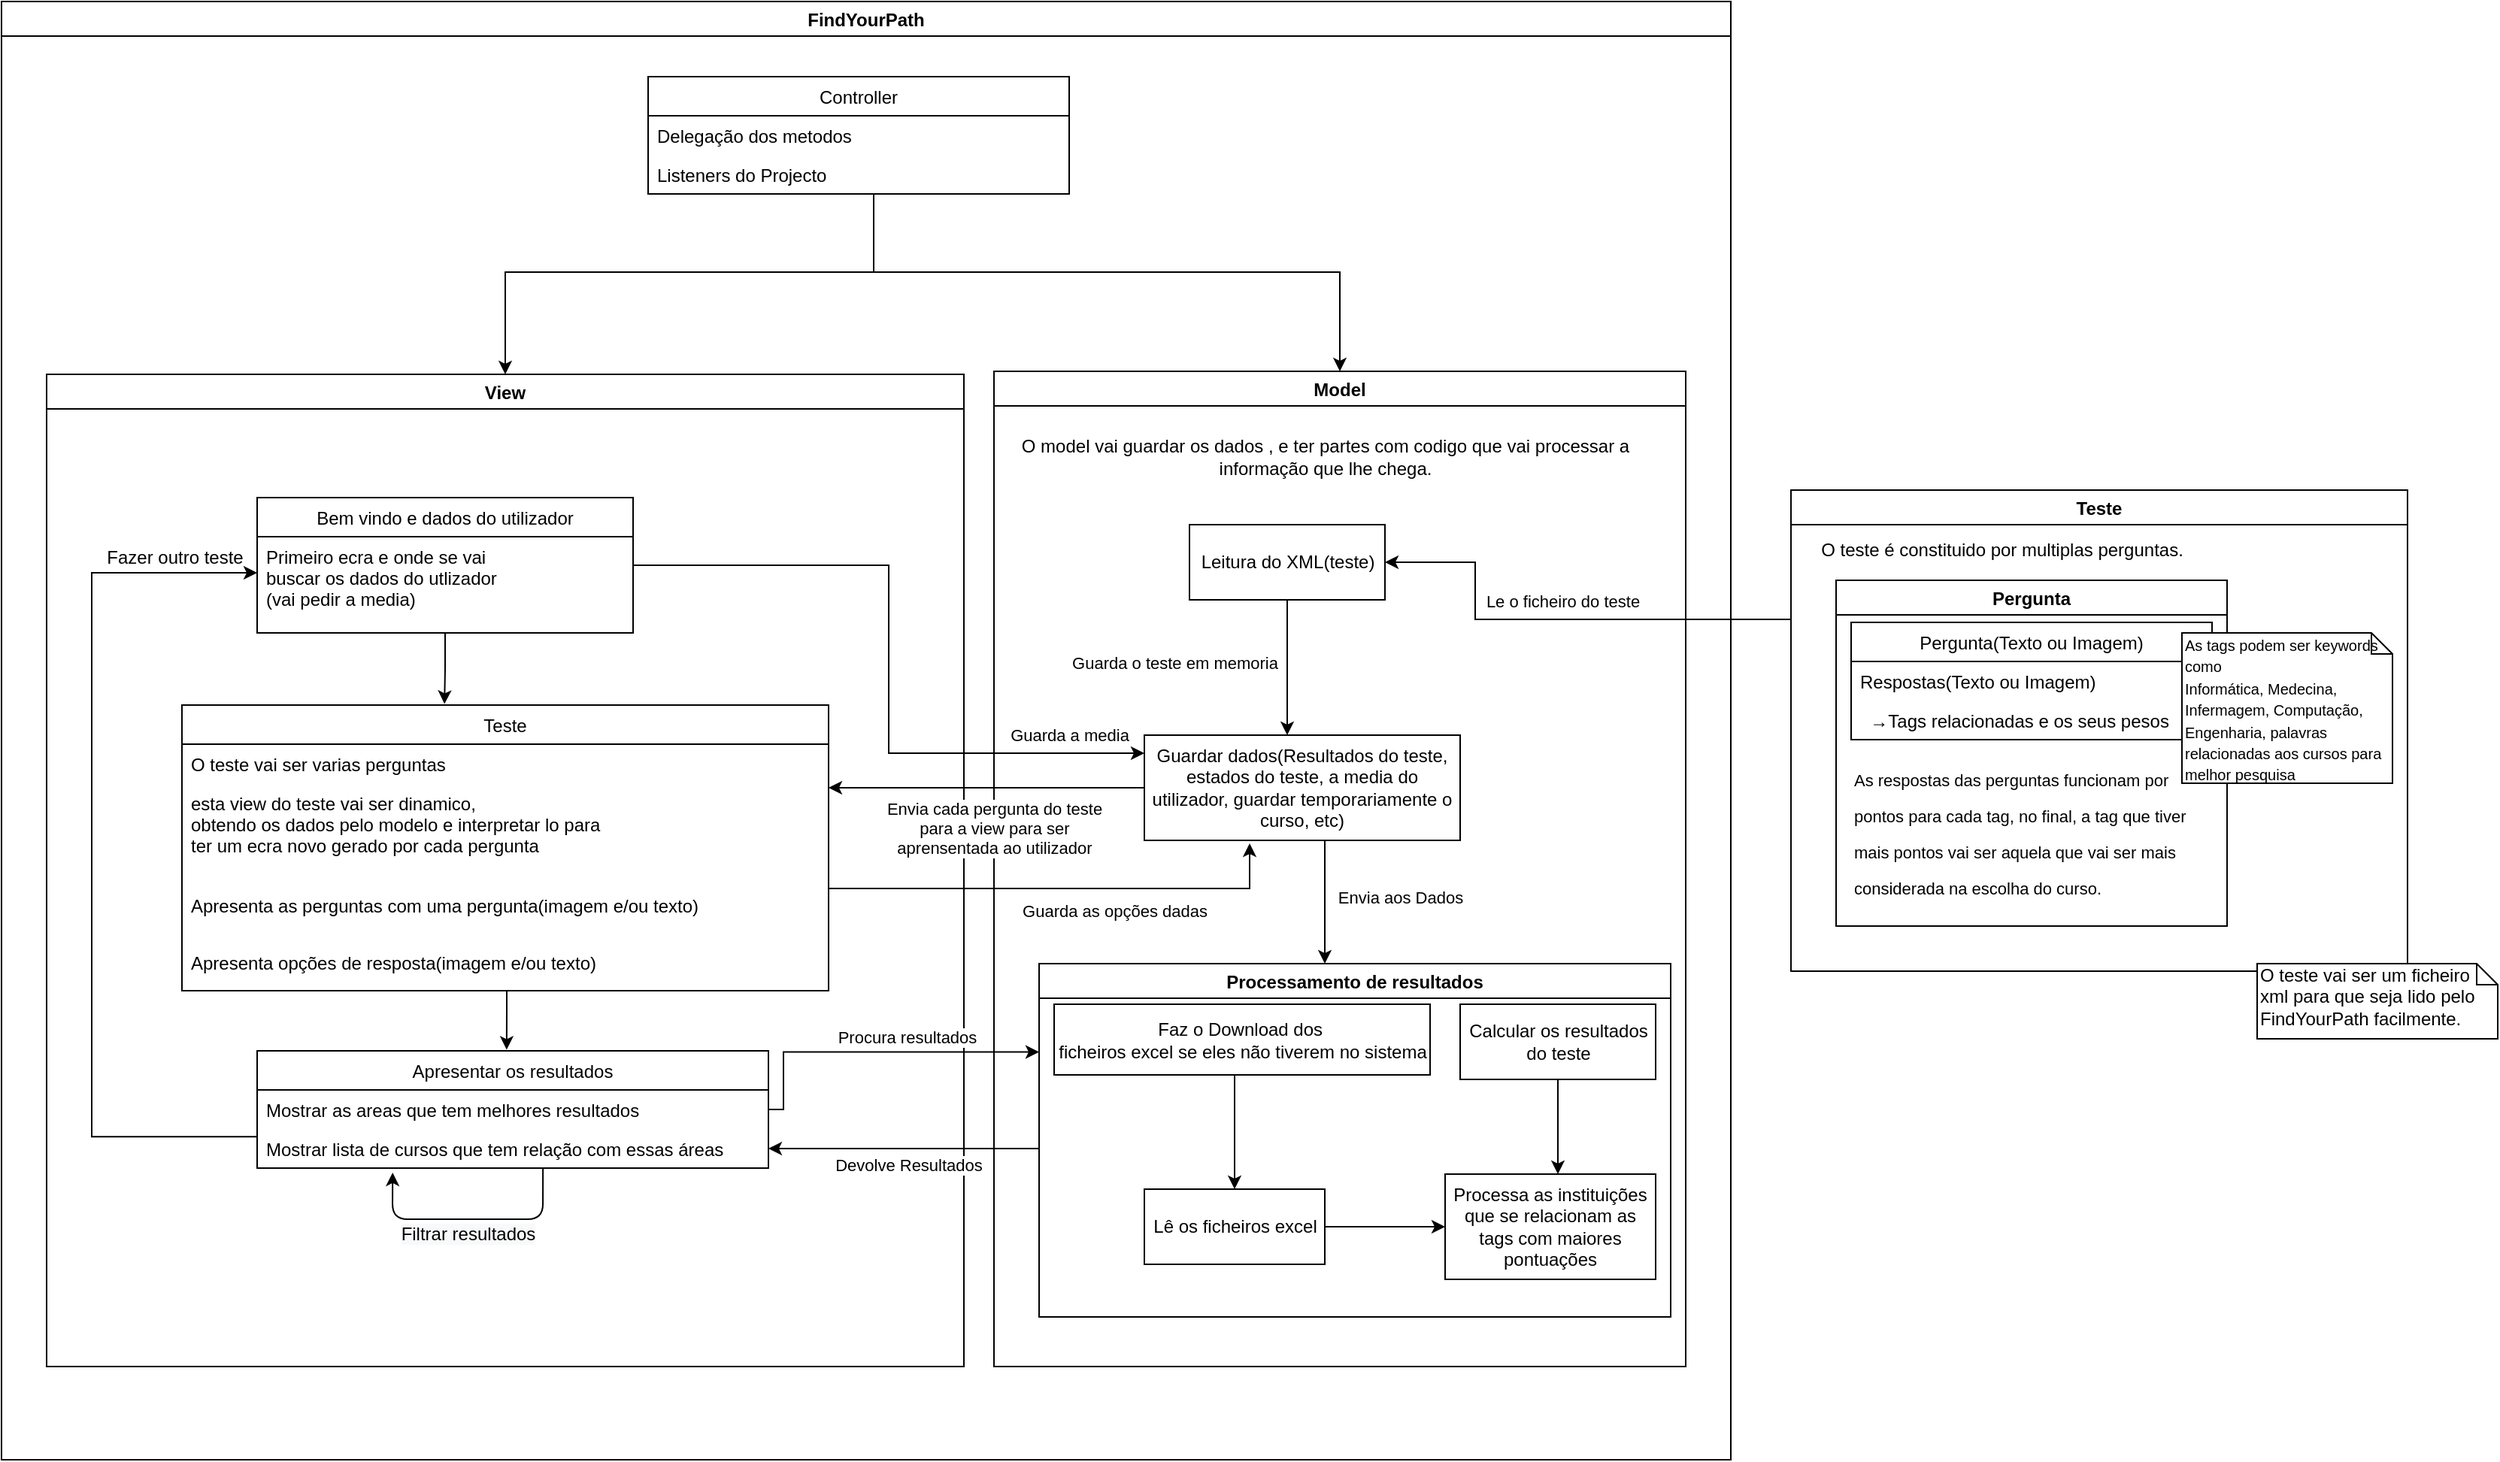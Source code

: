 <mxfile version="13.9.9" type="device" pages="5"><diagram id="WoeCDeIkbVJvNxWVMM4q" name="arquitetura_principal"><mxGraphModel dx="258" dy="2773" grid="1" gridSize="10" guides="1" tooltips="1" connect="1" arrows="1" fold="1" page="1" pageScale="1" pageWidth="850" pageHeight="1100" math="0" shadow="0"><root><mxCell id="0"/><mxCell id="1" parent="0"/><mxCell id="80" value="FindYourPath" style="swimlane;" parent="1" vertex="1"><mxGeometry x="880" y="-2170" width="1150" height="970" as="geometry"/></mxCell><mxCell id="i0ljTyE_XIDVGBRyi8UW-134" style="edgeStyle=orthogonalEdgeStyle;rounded=0;orthogonalLoop=1;jettySize=auto;html=1;entryX=0.5;entryY=0;entryDx=0;entryDy=0;" parent="80" target="i0ljTyE_XIDVGBRyi8UW-80" edge="1"><mxGeometry relative="1" as="geometry"><mxPoint x="550" y="180" as="sourcePoint"/><Array as="points"><mxPoint x="750" y="180"/><mxPoint x="880" y="180"/></Array></mxGeometry></mxCell><mxCell id="i0ljTyE_XIDVGBRyi8UW-124" value="Controller" style="swimlane;fontStyle=0;childLayout=stackLayout;horizontal=1;startSize=26;fillColor=none;horizontalStack=0;resizeParent=1;resizeParentMax=0;resizeLast=0;collapsible=1;marginBottom=0;" parent="80" vertex="1"><mxGeometry x="430" y="50" width="280" height="78" as="geometry"/></mxCell><mxCell id="i0ljTyE_XIDVGBRyi8UW-125" value="Delegação dos metodos" style="text;strokeColor=none;fillColor=none;align=left;verticalAlign=top;spacingLeft=4;spacingRight=4;overflow=hidden;rotatable=0;points=[[0,0.5],[1,0.5]];portConstraint=eastwest;" parent="i0ljTyE_XIDVGBRyi8UW-124" vertex="1"><mxGeometry y="26" width="280" height="26" as="geometry"/></mxCell><mxCell id="i0ljTyE_XIDVGBRyi8UW-126" value="Listeners do Projecto" style="text;strokeColor=none;fillColor=none;align=left;verticalAlign=top;spacingLeft=4;spacingRight=4;overflow=hidden;rotatable=0;points=[[0,0.5],[1,0.5]];portConstraint=eastwest;" parent="i0ljTyE_XIDVGBRyi8UW-124" vertex="1"><mxGeometry y="52" width="280" height="26" as="geometry"/></mxCell><mxCell id="i0ljTyE_XIDVGBRyi8UW-80" value="Model" style="swimlane;" parent="80" vertex="1"><mxGeometry x="660" y="246" width="460" height="662" as="geometry"/></mxCell><mxCell id="i0ljTyE_XIDVGBRyi8UW-149" value="O model vai guardar os dados , e ter partes com codigo que vai processar a&lt;br&gt;informação que lhe chega." style="text;html=1;align=center;verticalAlign=middle;resizable=0;points=[];autosize=1;" parent="i0ljTyE_XIDVGBRyi8UW-80" vertex="1"><mxGeometry x="10" y="42" width="420" height="30" as="geometry"/></mxCell><mxCell id="i0ljTyE_XIDVGBRyi8UW-155" value="Guardar dados(Resultados do teste, estados do teste, a media do utilizador, guardar temporariamente o curso, etc)" style="whiteSpace=wrap;html=1;align=center;" parent="i0ljTyE_XIDVGBRyi8UW-80" vertex="1"><mxGeometry x="100" y="242" width="210" height="70" as="geometry"/></mxCell><mxCell id="Ey8AzOZOnEzDqB63q15e-107" style="edgeStyle=orthogonalEdgeStyle;rounded=0;orthogonalLoop=1;jettySize=auto;html=1;endArrow=classic;endFill=1;" parent="i0ljTyE_XIDVGBRyi8UW-80" source="i0ljTyE_XIDVGBRyi8UW-155" target="Ey8AzOZOnEzDqB63q15e-85" edge="1"><mxGeometry relative="1" as="geometry"><mxPoint x="240" y="344" as="sourcePoint"/><mxPoint x="280" y="312" as="targetPoint"/><Array as="points"><mxPoint x="220" y="324"/><mxPoint x="220" y="324"/></Array></mxGeometry></mxCell><mxCell id="Ey8AzOZOnEzDqB63q15e-108" value="Envia aos Dados" style="edgeLabel;html=1;align=center;verticalAlign=middle;resizable=0;points=[];" parent="Ey8AzOZOnEzDqB63q15e-107" vertex="1" connectable="0"><mxGeometry x="0.322" y="-2" relative="1" as="geometry"><mxPoint x="51.97" y="-16.28" as="offset"/></mxGeometry></mxCell><mxCell id="Ey8AzOZOnEzDqB63q15e-85" value="Processamento de resultados" style="swimlane;" parent="i0ljTyE_XIDVGBRyi8UW-80" vertex="1"><mxGeometry x="30" y="394" width="420" height="235" as="geometry"><mxRectangle x="10" y="394" width="200" height="23" as="alternateBounds"/></mxGeometry></mxCell><mxCell id="Ey8AzOZOnEzDqB63q15e-110" value="Faz o Download dos&amp;nbsp;&lt;br&gt;ficheiros excel se eles não tiverem no sistema" style="html=1;" parent="Ey8AzOZOnEzDqB63q15e-85" vertex="1"><mxGeometry x="10" y="27" width="250" height="47" as="geometry"/></mxCell><mxCell id="Ey8AzOZOnEzDqB63q15e-109" value="Lê os ficheiros excel" style="html=1;" parent="Ey8AzOZOnEzDqB63q15e-85" vertex="1"><mxGeometry x="70" y="150" width="120" height="50" as="geometry"/></mxCell><mxCell id="Ey8AzOZOnEzDqB63q15e-111" style="edgeStyle=orthogonalEdgeStyle;rounded=0;orthogonalLoop=1;jettySize=auto;html=1;endArrow=classic;endFill=1;" parent="Ey8AzOZOnEzDqB63q15e-85" source="Ey8AzOZOnEzDqB63q15e-110" target="Ey8AzOZOnEzDqB63q15e-109" edge="1"><mxGeometry relative="1" as="geometry"><Array as="points"><mxPoint x="130" y="100"/><mxPoint x="130" y="100"/></Array></mxGeometry></mxCell><mxCell id="i0ljTyE_XIDVGBRyi8UW-152" value="Processa as instituições que se relacionam as tags com maiores pontuações" style="whiteSpace=wrap;html=1;align=center;" parent="Ey8AzOZOnEzDqB63q15e-85" vertex="1"><mxGeometry x="270" y="140" width="140" height="70" as="geometry"/></mxCell><mxCell id="i0ljTyE_XIDVGBRyi8UW-154" style="edgeStyle=orthogonalEdgeStyle;rounded=0;orthogonalLoop=1;jettySize=auto;html=1;exitX=1;exitY=0.5;exitDx=0;exitDy=0;" parent="Ey8AzOZOnEzDqB63q15e-85" source="Ey8AzOZOnEzDqB63q15e-109" edge="1"><mxGeometry relative="1" as="geometry"><mxPoint x="220.0" y="171" as="sourcePoint"/><mxPoint x="270" y="175" as="targetPoint"/><Array as="points"><mxPoint x="270" y="175"/></Array></mxGeometry></mxCell><mxCell id="i0ljTyE_XIDVGBRyi8UW-98" value="Calcular os resultados&lt;br&gt;do teste" style="html=1;" parent="Ey8AzOZOnEzDqB63q15e-85" vertex="1"><mxGeometry x="280" y="27" width="130" height="50" as="geometry"/></mxCell><mxCell id="i0ljTyE_XIDVGBRyi8UW-153" style="edgeStyle=orthogonalEdgeStyle;rounded=0;orthogonalLoop=1;jettySize=auto;html=1;" parent="Ey8AzOZOnEzDqB63q15e-85" source="i0ljTyE_XIDVGBRyi8UW-98" edge="1"><mxGeometry relative="1" as="geometry"><mxPoint x="345" y="140" as="targetPoint"/><Array as="points"/></mxGeometry></mxCell><mxCell id="Ey8AzOZOnEzDqB63q15e-96" value="Leitura do XML(teste)" style="html=1;" parent="i0ljTyE_XIDVGBRyi8UW-80" vertex="1"><mxGeometry x="130" y="102" width="130" height="50" as="geometry"/></mxCell><mxCell id="Ey8AzOZOnEzDqB63q15e-103" style="edgeStyle=orthogonalEdgeStyle;rounded=0;orthogonalLoop=1;jettySize=auto;html=1;" parent="i0ljTyE_XIDVGBRyi8UW-80" source="Ey8AzOZOnEzDqB63q15e-96" target="i0ljTyE_XIDVGBRyi8UW-155" edge="1"><mxGeometry relative="1" as="geometry"><mxPoint x="175.0" y="162" as="targetPoint"/><Array as="points"><mxPoint x="195" y="212"/><mxPoint x="195" y="212"/></Array></mxGeometry></mxCell><mxCell id="Ey8AzOZOnEzDqB63q15e-104" value="Guarda o teste em memoria" style="edgeLabel;html=1;align=center;verticalAlign=middle;resizable=0;points=[];" parent="Ey8AzOZOnEzDqB63q15e-103" vertex="1" connectable="0"><mxGeometry x="0.228" y="2" relative="1" as="geometry"><mxPoint x="-77" y="-14.17" as="offset"/></mxGeometry></mxCell><mxCell id="Ey8AzOZOnEzDqB63q15e-91" style="edgeStyle=orthogonalEdgeStyle;rounded=0;orthogonalLoop=1;jettySize=auto;html=1;" parent="i0ljTyE_XIDVGBRyi8UW-80" edge="1"><mxGeometry relative="1" as="geometry"><mxPoint x="260" y="127.004" as="targetPoint"/><mxPoint x="530" y="165" as="sourcePoint"/><Array as="points"><mxPoint x="320" y="164.97"/><mxPoint x="320" y="126.97"/></Array></mxGeometry></mxCell><mxCell id="Ey8AzOZOnEzDqB63q15e-92" value="Le o ficheiro do teste" style="edgeLabel;html=1;align=center;verticalAlign=middle;resizable=0;points=[];" parent="Ey8AzOZOnEzDqB63q15e-91" vertex="1" connectable="0"><mxGeometry x="0.154" y="-3" relative="1" as="geometry"><mxPoint x="24.97" y="-9" as="offset"/></mxGeometry></mxCell><mxCell id="Ey8AzOZOnEzDqB63q15e-101" style="edgeStyle=orthogonalEdgeStyle;rounded=0;orthogonalLoop=1;jettySize=auto;html=1;exitX=1;exitY=0.5;exitDx=0;exitDy=0;" parent="80" source="i0ljTyE_XIDVGBRyi8UW-120" edge="1"><mxGeometry relative="1" as="geometry"><Array as="points"><mxPoint x="550" y="590"/><mxPoint x="830" y="590"/></Array><mxPoint x="830" y="560" as="targetPoint"/></mxGeometry></mxCell><mxCell id="Ey8AzOZOnEzDqB63q15e-102" value="Guarda as opções dadas" style="edgeLabel;html=1;align=center;verticalAlign=middle;resizable=0;points=[];" parent="Ey8AzOZOnEzDqB63q15e-101" vertex="1" connectable="0"><mxGeometry x="-0.076" y="1" relative="1" as="geometry"><mxPoint x="75.07" y="16" as="offset"/></mxGeometry></mxCell><mxCell id="i0ljTyE_XIDVGBRyi8UW-130" value="Teste" style="swimlane;" parent="1" vertex="1"><mxGeometry x="2070" y="-1845" width="410" height="320" as="geometry"/></mxCell><mxCell id="i0ljTyE_XIDVGBRyi8UW-147" value="" style="group" parent="i0ljTyE_XIDVGBRyi8UW-130" vertex="1" connectable="0"><mxGeometry x="30" y="60" width="370" height="230" as="geometry"/></mxCell><mxCell id="i0ljTyE_XIDVGBRyi8UW-135" value="Pergunta" style="swimlane;" parent="i0ljTyE_XIDVGBRyi8UW-147" vertex="1"><mxGeometry width="260" height="230" as="geometry"/></mxCell><mxCell id="i0ljTyE_XIDVGBRyi8UW-136" value="Pergunta(Texto ou Imagem)" style="swimlane;fontStyle=0;childLayout=stackLayout;horizontal=1;startSize=26;fillColor=none;horizontalStack=0;resizeParent=1;resizeParentMax=0;resizeLast=0;collapsible=1;marginBottom=0;" parent="i0ljTyE_XIDVGBRyi8UW-135" vertex="1"><mxGeometry x="10" y="28" width="240" height="78" as="geometry"/></mxCell><mxCell id="i0ljTyE_XIDVGBRyi8UW-137" value="Respostas(Texto ou Imagem)" style="text;strokeColor=none;fillColor=none;align=left;verticalAlign=top;spacingLeft=4;spacingRight=4;overflow=hidden;rotatable=0;points=[[0,0.5],[1,0.5]];portConstraint=eastwest;" parent="i0ljTyE_XIDVGBRyi8UW-136" vertex="1"><mxGeometry y="26" width="240" height="26" as="geometry"/></mxCell><mxCell id="i0ljTyE_XIDVGBRyi8UW-145" value="  →Tags relacionadas e os seus pesos" style="text;strokeColor=none;fillColor=none;align=left;verticalAlign=top;spacingLeft=4;spacingRight=4;overflow=hidden;rotatable=0;points=[[0,0.5],[1,0.5]];portConstraint=eastwest;" parent="i0ljTyE_XIDVGBRyi8UW-136" vertex="1"><mxGeometry y="52" width="240" height="26" as="geometry"/></mxCell><mxCell id="i0ljTyE_XIDVGBRyi8UW-144" value="&lt;p style=&quot;line-height: 24px&quot;&gt;&lt;span style=&quot;font-weight: 400 ; line-height: 90%&quot;&gt;&lt;font face=&quot;Helvetica&quot; style=&quot;font-size: 11px&quot;&gt;As respostas das perguntas funcionam por pontos para cada tag, no final, a tag que tiver mais pontos vai ser aquela que vai ser mais considerada na escolha do curso.&amp;nbsp;&lt;/font&gt;&lt;/span&gt;&lt;/p&gt;" style="text;html=1;strokeColor=none;fillColor=none;align=left;verticalAlign=middle;whiteSpace=wrap;rounded=0;" parent="i0ljTyE_XIDVGBRyi8UW-135" vertex="1"><mxGeometry x="10" y="115" width="240" height="105" as="geometry"/></mxCell><mxCell id="i0ljTyE_XIDVGBRyi8UW-146" value="&lt;font style=&quot;font-size: 10px&quot;&gt;&lt;font style=&quot;line-height: 90%&quot;&gt;As tags podem ser keywords como&lt;br&gt;Informática, Medecina, Infermagem, Computação, Engenharia, palavras relacionadas aos cursos para melhor pesquisa&lt;/font&gt;&amp;nbsp;&lt;/font&gt;" style="shape=note;whiteSpace=wrap;html=1;size=14;verticalAlign=top;align=left;spacingTop=-6;" parent="i0ljTyE_XIDVGBRyi8UW-147" vertex="1"><mxGeometry x="230" y="35" width="140" height="100" as="geometry"/></mxCell><mxCell id="i0ljTyE_XIDVGBRyi8UW-148" value="O teste é constituido por multiplas perguntas." style="text;html=1;align=center;verticalAlign=middle;resizable=0;points=[];autosize=1;" parent="i0ljTyE_XIDVGBRyi8UW-130" vertex="1"><mxGeometry x="10" y="30" width="260" height="20" as="geometry"/></mxCell><mxCell id="Ey8AzOZOnEzDqB63q15e-95" value="O teste vai ser um ficheiro xml para que seja lido pelo FindYourPath facilmente." style="shape=note;whiteSpace=wrap;html=1;size=14;verticalAlign=top;align=left;spacingTop=-6;" parent="1" vertex="1"><mxGeometry x="2380" y="-1530" width="160" height="50" as="geometry"/></mxCell><mxCell id="i0ljTyE_XIDVGBRyi8UW-101" value="View" style="swimlane;" parent="1" vertex="1"><mxGeometry x="910" y="-1922" width="610" height="660" as="geometry"/></mxCell><mxCell id="i0ljTyE_XIDVGBRyi8UW-121" style="edgeStyle=orthogonalEdgeStyle;rounded=0;orthogonalLoop=1;jettySize=auto;html=1;entryX=0.406;entryY=-0.004;entryDx=0;entryDy=0;entryPerimeter=0;" parent="i0ljTyE_XIDVGBRyi8UW-101" source="i0ljTyE_XIDVGBRyi8UW-102" target="i0ljTyE_XIDVGBRyi8UW-109" edge="1"><mxGeometry relative="1" as="geometry"/></mxCell><mxCell id="i0ljTyE_XIDVGBRyi8UW-122" style="edgeStyle=orthogonalEdgeStyle;rounded=0;orthogonalLoop=1;jettySize=auto;html=1;entryX=0.488;entryY=-0.01;entryDx=0;entryDy=0;entryPerimeter=0;" parent="i0ljTyE_XIDVGBRyi8UW-101" source="i0ljTyE_XIDVGBRyi8UW-120" target="i0ljTyE_XIDVGBRyi8UW-115" edge="1"><mxGeometry relative="1" as="geometry"><mxPoint x="305" y="448" as="targetPoint"/><Array as="points"><mxPoint x="306" y="422"/><mxPoint x="306" y="422"/></Array></mxGeometry></mxCell><mxCell id="i0ljTyE_XIDVGBRyi8UW-102" value="Bem vindo e dados do utilizador" style="swimlane;fontStyle=0;childLayout=stackLayout;horizontal=1;startSize=26;fillColor=none;horizontalStack=0;resizeParent=1;resizeParentMax=0;resizeLast=0;collapsible=1;marginBottom=0;" parent="i0ljTyE_XIDVGBRyi8UW-101" vertex="1"><mxGeometry x="140" y="82" width="250" height="90" as="geometry"/></mxCell><mxCell id="i0ljTyE_XIDVGBRyi8UW-103" value="Primeiro ecra e onde se vai&#10;buscar os dados do utlizador&#10;(vai pedir a media)" style="text;strokeColor=none;fillColor=none;align=left;verticalAlign=top;spacingLeft=4;spacingRight=4;overflow=hidden;rotatable=0;points=[[0,0.5],[1,0.5]];portConstraint=eastwest;" parent="i0ljTyE_XIDVGBRyi8UW-102" vertex="1"><mxGeometry y="26" width="250" height="64" as="geometry"/></mxCell><mxCell id="i0ljTyE_XIDVGBRyi8UW-109" value="Teste" style="swimlane;fontStyle=0;childLayout=stackLayout;horizontal=1;startSize=26;fillColor=none;horizontalStack=0;resizeParent=1;resizeParentMax=0;resizeLast=0;collapsible=1;marginBottom=0;" parent="i0ljTyE_XIDVGBRyi8UW-101" vertex="1"><mxGeometry x="90" y="220" width="430" height="190" as="geometry"/></mxCell><mxCell id="i0ljTyE_XIDVGBRyi8UW-110" value="O teste vai ser varias perguntas" style="text;strokeColor=none;fillColor=none;align=left;verticalAlign=top;spacingLeft=4;spacingRight=4;overflow=hidden;rotatable=0;points=[[0,0.5],[1,0.5]];portConstraint=eastwest;" parent="i0ljTyE_XIDVGBRyi8UW-109" vertex="1"><mxGeometry y="26" width="430" height="26" as="geometry"/></mxCell><mxCell id="i0ljTyE_XIDVGBRyi8UW-111" value="esta view do teste vai ser dinamico, &#10;obtendo os dados pelo modelo e interpretar lo para &#10;ter um ecra novo gerado por cada pergunta" style="text;strokeColor=none;fillColor=none;align=left;verticalAlign=top;spacingLeft=4;spacingRight=4;overflow=hidden;rotatable=0;points=[[0,0.5],[1,0.5]];portConstraint=eastwest;" parent="i0ljTyE_XIDVGBRyi8UW-109" vertex="1"><mxGeometry y="52" width="430" height="68" as="geometry"/></mxCell><mxCell id="i0ljTyE_XIDVGBRyi8UW-119" value="Apresenta as perguntas com uma pergunta(imagem e/ou texto)" style="text;strokeColor=none;fillColor=none;align=left;verticalAlign=top;spacingLeft=4;spacingRight=4;overflow=hidden;rotatable=0;points=[[0,0.5],[1,0.5]];portConstraint=eastwest;" parent="i0ljTyE_XIDVGBRyi8UW-109" vertex="1"><mxGeometry y="120" width="430" height="38" as="geometry"/></mxCell><mxCell id="i0ljTyE_XIDVGBRyi8UW-120" value="Apresenta opções de resposta(imagem e/ou texto)" style="text;strokeColor=none;fillColor=none;align=left;verticalAlign=top;spacingLeft=4;spacingRight=4;overflow=hidden;rotatable=0;points=[[0,0.5],[1,0.5]];portConstraint=eastwest;" parent="i0ljTyE_XIDVGBRyi8UW-109" vertex="1"><mxGeometry y="158" width="430" height="32" as="geometry"/></mxCell><mxCell id="i0ljTyE_XIDVGBRyi8UW-132" style="edgeStyle=orthogonalEdgeStyle;rounded=0;orthogonalLoop=1;jettySize=auto;html=1;exitX=0.001;exitY=0.196;exitDx=0;exitDy=0;exitPerimeter=0;" parent="i0ljTyE_XIDVGBRyi8UW-101" source="i0ljTyE_XIDVGBRyi8UW-117" target="i0ljTyE_XIDVGBRyi8UW-103" edge="1"><mxGeometry relative="1" as="geometry"><mxPoint x="60" y="120" as="targetPoint"/><Array as="points"><mxPoint x="30" y="507"/><mxPoint x="30" y="132"/></Array><mxPoint x="140" y="541.034" as="sourcePoint"/></mxGeometry></mxCell><mxCell id="i0ljTyE_XIDVGBRyi8UW-115" value="Apresentar os resultados" style="swimlane;fontStyle=0;childLayout=stackLayout;horizontal=1;startSize=26;fillColor=none;horizontalStack=0;resizeParent=1;resizeParentMax=0;resizeLast=0;collapsible=1;marginBottom=0;" parent="i0ljTyE_XIDVGBRyi8UW-101" vertex="1"><mxGeometry x="140" y="450" width="340" height="78" as="geometry"/></mxCell><mxCell id="i0ljTyE_XIDVGBRyi8UW-116" value="Mostrar as areas que tem melhores resultados" style="text;strokeColor=none;fillColor=none;align=left;verticalAlign=top;spacingLeft=4;spacingRight=4;overflow=hidden;rotatable=0;points=[[0,0.5],[1,0.5]];portConstraint=eastwest;" parent="i0ljTyE_XIDVGBRyi8UW-115" vertex="1"><mxGeometry y="26" width="340" height="26" as="geometry"/></mxCell><mxCell id="i0ljTyE_XIDVGBRyi8UW-117" value="Mostrar lista de cursos que tem relação com essas áreas" style="text;strokeColor=none;fillColor=none;align=left;verticalAlign=top;spacingLeft=4;spacingRight=4;overflow=hidden;rotatable=0;points=[[0,0.5],[1,0.5]];portConstraint=eastwest;" parent="i0ljTyE_XIDVGBRyi8UW-115" vertex="1"><mxGeometry y="52" width="340" height="26" as="geometry"/></mxCell><mxCell id="6ubyK4ZQ8Y85Q9w6s4Id-81" value="" style="endArrow=classic;html=1;entryX=0.265;entryY=1.115;entryDx=0;entryDy=0;entryPerimeter=0;exitX=0.559;exitY=1;exitDx=0;exitDy=0;exitPerimeter=0;" parent="i0ljTyE_XIDVGBRyi8UW-115" source="i0ljTyE_XIDVGBRyi8UW-117" target="i0ljTyE_XIDVGBRyi8UW-117" edge="1"><mxGeometry width="50" height="50" relative="1" as="geometry"><mxPoint x="244.02" y="81.998" as="sourcePoint"/><mxPoint x="90.0" y="83.012" as="targetPoint"/><Array as="points"><mxPoint x="190" y="112"/><mxPoint x="90" y="112"/></Array></mxGeometry></mxCell><mxCell id="6ubyK4ZQ8Y85Q9w6s4Id-82" value="&lt;span style=&quot;font-size: 12px ; text-align: left ; background-color: rgb(248 , 249 , 250)&quot;&gt;Filtrar resultados&lt;/span&gt;" style="edgeLabel;html=1;align=center;verticalAlign=middle;resizable=0;points=[];" parent="6ubyK4ZQ8Y85Q9w6s4Id-81" vertex="1" connectable="0"><mxGeometry x="-0.197" y="2" relative="1" as="geometry"><mxPoint x="-18" y="8" as="offset"/></mxGeometry></mxCell><mxCell id="6ubyK4ZQ8Y85Q9w6s4Id-80" value="Fazer outro teste" style="text;html=1;align=center;verticalAlign=middle;resizable=0;points=[];autosize=1;" parent="i0ljTyE_XIDVGBRyi8UW-101" vertex="1"><mxGeometry x="30" y="112" width="110" height="20" as="geometry"/></mxCell><mxCell id="Ey8AzOZOnEzDqB63q15e-99" style="edgeStyle=orthogonalEdgeStyle;rounded=0;orthogonalLoop=1;jettySize=auto;html=1;" parent="1" source="i0ljTyE_XIDVGBRyi8UW-102" target="i0ljTyE_XIDVGBRyi8UW-155" edge="1"><mxGeometry relative="1" as="geometry"><Array as="points"><mxPoint x="1470" y="-1795"/><mxPoint x="1470" y="-1670"/></Array></mxGeometry></mxCell><mxCell id="Ey8AzOZOnEzDqB63q15e-100" value="Guarda a media" style="edgeLabel;html=1;align=center;verticalAlign=middle;resizable=0;points=[];" parent="Ey8AzOZOnEzDqB63q15e-99" vertex="1" connectable="0"><mxGeometry x="-0.184" relative="1" as="geometry"><mxPoint x="119.97" y="93.34" as="offset"/></mxGeometry></mxCell><mxCell id="Ey8AzOZOnEzDqB63q15e-93" style="edgeStyle=orthogonalEdgeStyle;rounded=0;orthogonalLoop=1;jettySize=auto;html=1;exitX=0;exitY=1;exitDx=0;exitDy=0;" parent="1" source="i0ljTyE_XIDVGBRyi8UW-155" target="i0ljTyE_XIDVGBRyi8UW-111" edge="1"><mxGeometry relative="1" as="geometry"><mxPoint x="1620" y="-1760" as="sourcePoint"/><Array as="points"><mxPoint x="1640" y="-1647"/></Array></mxGeometry></mxCell><mxCell id="Ey8AzOZOnEzDqB63q15e-94" value="Envia cada pergunta do teste &lt;br&gt;para a view&amp;nbsp;para ser &lt;br&gt;aprensentada ao utilizador" style="edgeLabel;html=1;align=center;verticalAlign=middle;resizable=0;points=[];" parent="Ey8AzOZOnEzDqB63q15e-93" vertex="1" connectable="0"><mxGeometry x="0.241" y="1" relative="1" as="geometry"><mxPoint x="16.72" y="25.97" as="offset"/></mxGeometry></mxCell><mxCell id="Ey8AzOZOnEzDqB63q15e-86" style="edgeStyle=orthogonalEdgeStyle;rounded=0;orthogonalLoop=1;jettySize=auto;html=1;entryX=1;entryY=0.5;entryDx=0;entryDy=0;" parent="1" source="Ey8AzOZOnEzDqB63q15e-85" target="i0ljTyE_XIDVGBRyi8UW-117" edge="1"><mxGeometry relative="1" as="geometry"><Array as="points"><mxPoint x="1480" y="-1407"/><mxPoint x="1480" y="-1407"/></Array><mxPoint x="1370" y="-1350" as="targetPoint"/></mxGeometry></mxCell><mxCell id="Ey8AzOZOnEzDqB63q15e-89" value="Devolve Resultados" style="edgeLabel;html=1;align=center;verticalAlign=middle;resizable=0;points=[];" parent="Ey8AzOZOnEzDqB63q15e-86" vertex="1" connectable="0"><mxGeometry x="-0.263" y="-1" relative="1" as="geometry"><mxPoint x="-20.69" y="11.97" as="offset"/></mxGeometry></mxCell><mxCell id="i0ljTyE_XIDVGBRyi8UW-156" style="edgeStyle=orthogonalEdgeStyle;rounded=0;orthogonalLoop=1;jettySize=auto;html=1;entryX=0;entryY=0.25;entryDx=0;entryDy=0;" parent="1" source="i0ljTyE_XIDVGBRyi8UW-115" target="Ey8AzOZOnEzDqB63q15e-85" edge="1"><mxGeometry relative="1" as="geometry"><mxPoint x="1560" y="-1480" as="targetPoint"/><Array as="points"><mxPoint x="1400" y="-1433"/><mxPoint x="1400" y="-1471"/></Array></mxGeometry></mxCell><mxCell id="Ey8AzOZOnEzDqB63q15e-87" value="Procura resultados" style="edgeLabel;html=1;align=center;verticalAlign=middle;resizable=0;points=[];" parent="i0ljTyE_XIDVGBRyi8UW-156" vertex="1" connectable="0"><mxGeometry x="-0.421" relative="1" as="geometry"><mxPoint x="67.24" y="-9.79" as="offset"/></mxGeometry></mxCell><mxCell id="i0ljTyE_XIDVGBRyi8UW-129" style="edgeStyle=orthogonalEdgeStyle;rounded=0;orthogonalLoop=1;jettySize=auto;html=1;" parent="1" source="i0ljTyE_XIDVGBRyi8UW-126" target="i0ljTyE_XIDVGBRyi8UW-101" edge="1"><mxGeometry relative="1" as="geometry"><mxPoint x="1630" y="-2040" as="sourcePoint"/><Array as="points"><mxPoint x="1460" y="-1990"/><mxPoint x="1215" y="-1990"/></Array></mxGeometry></mxCell></root></mxGraphModel></diagram><diagram id="zUHewrXT9w67NC0VV7VK" name="classes"><mxGraphModel dx="2795" dy="2470" grid="1" gridSize="10" guides="1" tooltips="1" connect="1" arrows="1" fold="1" page="1" pageScale="1" pageWidth="850" pageHeight="1100" math="0" shadow="0"><root><mxCell id="uHHAVauzu-3jS3MxMjw7-0"/><mxCell id="uHHAVauzu-3jS3MxMjw7-1" parent="uHHAVauzu-3jS3MxMjw7-0"/><mxCell id="ksIbjsZtIruELJRVbOul-0" value="&lt;p style=&quot;margin: 0px ; margin-top: 4px ; text-align: center&quot;&gt;&lt;b&gt;FindYourPath_Observable&lt;/b&gt;&lt;/p&gt;&lt;hr size=&quot;1&quot;&gt;&lt;p style=&quot;margin: 0px ; margin-left: 4px&quot;&gt;+ findYourPath_Model: FindYourPath_Model&lt;/p&gt;&lt;hr size=&quot;1&quot;&gt;&lt;p style=&quot;margin: 0px ; margin-left: 4px&quot;&gt;+ ...(): metodos delegados do model...&lt;/p&gt;" style="verticalAlign=top;align=left;overflow=fill;fontSize=12;fontFamily=Helvetica;html=1;" parent="uHHAVauzu-3jS3MxMjw7-1" vertex="1"><mxGeometry x="610" y="-490" width="255" height="90" as="geometry"/></mxCell><mxCell id="ksIbjsZtIruELJRVbOul-3" value="Logica" style="swimlane;" parent="uHHAVauzu-3jS3MxMjw7-1" vertex="1"><mxGeometry x="10" y="-200" width="800" height="640" as="geometry"/></mxCell><mxCell id="yABoQiCslHQGCqT_P4U6-0" value="FindYourPath_Model" style="swimlane;fontStyle=2;align=center;verticalAlign=top;childLayout=stackLayout;horizontal=1;startSize=26;horizontalStack=0;resizeParent=1;resizeLast=0;collapsible=1;marginBottom=0;rounded=0;shadow=0;strokeWidth=1;" parent="ksIbjsZtIruELJRVbOul-3" vertex="1"><mxGeometry x="360" y="96" width="160" height="138" as="geometry"><mxRectangle x="230" y="140" width="160" height="26" as="alternateBounds"/></mxGeometry></mxCell><mxCell id="yABoQiCslHQGCqT_P4U6-2" value="Phone Number" style="text;align=left;verticalAlign=top;spacingLeft=4;spacingRight=4;overflow=hidden;rotatable=0;points=[[0,0.5],[1,0.5]];portConstraint=eastwest;rounded=0;shadow=0;html=0;" parent="yABoQiCslHQGCqT_P4U6-0" vertex="1"><mxGeometry y="26" width="160" height="26" as="geometry"/></mxCell><mxCell id="yABoQiCslHQGCqT_P4U6-3" value="Email Address" style="text;align=left;verticalAlign=top;spacingLeft=4;spacingRight=4;overflow=hidden;rotatable=0;points=[[0,0.5],[1,0.5]];portConstraint=eastwest;rounded=0;shadow=0;html=0;" parent="yABoQiCslHQGCqT_P4U6-0" vertex="1"><mxGeometry y="52" width="160" height="26" as="geometry"/></mxCell><mxCell id="yABoQiCslHQGCqT_P4U6-4" value="" style="line;html=1;strokeWidth=1;align=left;verticalAlign=middle;spacingTop=-1;spacingLeft=3;spacingRight=3;rotatable=0;labelPosition=right;points=[];portConstraint=eastwest;" parent="yABoQiCslHQGCqT_P4U6-0" vertex="1"><mxGeometry y="78" width="160" height="8" as="geometry"/></mxCell><mxCell id="yABoQiCslHQGCqT_P4U6-5" value="Purchase Parking Pass" style="text;align=left;verticalAlign=top;spacingLeft=4;spacingRight=4;overflow=hidden;rotatable=0;points=[[0,0.5],[1,0.5]];portConstraint=eastwest;" parent="yABoQiCslHQGCqT_P4U6-0" vertex="1"><mxGeometry y="86" width="160" height="26" as="geometry"/></mxCell><mxCell id="ksIbjsZtIruELJRVbOul-4" value="Controller" style="swimlane;" parent="uHHAVauzu-3jS3MxMjw7-1" vertex="1"><mxGeometry x="490" y="-590" width="480" height="310" as="geometry"/></mxCell><mxCell id="ksIbjsZtIruELJRVbOul-5" value="View" style="swimlane;" parent="uHHAVauzu-3jS3MxMjw7-1" vertex="1"><mxGeometry x="850" y="-270" width="1115" height="640" as="geometry"/></mxCell><mxCell id="1GbNDdQLsjubVdqQd5Jc-9" style="edgeStyle=orthogonalEdgeStyle;rounded=0;orthogonalLoop=1;jettySize=auto;html=1;entryX=0.5;entryY=1;entryDx=0;entryDy=0;endArrow=block;endFill=0;" parent="ksIbjsZtIruELJRVbOul-5" source="qAN4Je2NaeM6pE0arUOc-0" target="1GbNDdQLsjubVdqQd5Jc-5" edge="1"><mxGeometry relative="1" as="geometry"/></mxCell><mxCell id="qAN4Je2NaeM6pE0arUOc-0" value="Teste" style="swimlane;fontStyle=0;childLayout=stackLayout;horizontal=1;startSize=26;fillColor=none;horizontalStack=0;resizeParent=1;resizeParentMax=0;resizeLast=0;collapsible=1;marginBottom=0;" parent="ksIbjsZtIruELJRVbOul-5" vertex="1"><mxGeometry x="10" y="390" width="430" height="190" as="geometry"/></mxCell><mxCell id="qAN4Je2NaeM6pE0arUOc-1" value="O teste vai ser varias perguntas" style="text;strokeColor=none;fillColor=none;align=left;verticalAlign=top;spacingLeft=4;spacingRight=4;overflow=hidden;rotatable=0;points=[[0,0.5],[1,0.5]];portConstraint=eastwest;" parent="qAN4Je2NaeM6pE0arUOc-0" vertex="1"><mxGeometry y="26" width="430" height="26" as="geometry"/></mxCell><mxCell id="qAN4Je2NaeM6pE0arUOc-2" value="esta view do teste vai ser dinamico, &#10;obtendo os dados pelo modelo e interpretar lo para &#10;ter um ecra novo gerado por cada pergunta" style="text;strokeColor=none;fillColor=none;align=left;verticalAlign=top;spacingLeft=4;spacingRight=4;overflow=hidden;rotatable=0;points=[[0,0.5],[1,0.5]];portConstraint=eastwest;" parent="qAN4Je2NaeM6pE0arUOc-0" vertex="1"><mxGeometry y="52" width="430" height="68" as="geometry"/></mxCell><mxCell id="qAN4Je2NaeM6pE0arUOc-3" value="Apresenta as perguntas com uma pergunta(imagem e/ou texto)" style="text;strokeColor=none;fillColor=none;align=left;verticalAlign=top;spacingLeft=4;spacingRight=4;overflow=hidden;rotatable=0;points=[[0,0.5],[1,0.5]];portConstraint=eastwest;" parent="qAN4Je2NaeM6pE0arUOc-0" vertex="1"><mxGeometry y="120" width="430" height="38" as="geometry"/></mxCell><mxCell id="qAN4Je2NaeM6pE0arUOc-4" value="Apresenta opções de resposta(imagem e/ou texto)" style="text;strokeColor=none;fillColor=none;align=left;verticalAlign=top;spacingLeft=4;spacingRight=4;overflow=hidden;rotatable=0;points=[[0,0.5],[1,0.5]];portConstraint=eastwest;" parent="qAN4Je2NaeM6pE0arUOc-0" vertex="1"><mxGeometry y="158" width="430" height="32" as="geometry"/></mxCell><mxCell id="1GbNDdQLsjubVdqQd5Jc-10" style="edgeStyle=orthogonalEdgeStyle;rounded=0;orthogonalLoop=1;jettySize=auto;html=1;entryX=0.49;entryY=1.023;entryDx=0;entryDy=0;entryPerimeter=0;endArrow=block;endFill=0;" parent="ksIbjsZtIruELJRVbOul-5" source="1GbNDdQLsjubVdqQd5Jc-0" target="1GbNDdQLsjubVdqQd5Jc-8" edge="1"><mxGeometry relative="1" as="geometry"><Array as="points"><mxPoint x="650" y="293"/><mxPoint x="343" y="293"/></Array></mxGeometry></mxCell><mxCell id="1GbNDdQLsjubVdqQd5Jc-0" value="Apresentar os resultados" style="swimlane;fontStyle=0;childLayout=stackLayout;horizontal=1;startSize=26;fillColor=none;horizontalStack=0;resizeParent=1;resizeParentMax=0;resizeLast=0;collapsible=1;marginBottom=0;" parent="ksIbjsZtIruELJRVbOul-5" vertex="1"><mxGeometry x="480" y="400" width="340" height="78" as="geometry"/></mxCell><mxCell id="1GbNDdQLsjubVdqQd5Jc-1" value="Mostrar as areas que tem melhores resultados" style="text;strokeColor=none;fillColor=none;align=left;verticalAlign=top;spacingLeft=4;spacingRight=4;overflow=hidden;rotatable=0;points=[[0,0.5],[1,0.5]];portConstraint=eastwest;" parent="1GbNDdQLsjubVdqQd5Jc-0" vertex="1"><mxGeometry y="26" width="340" height="26" as="geometry"/></mxCell><mxCell id="1GbNDdQLsjubVdqQd5Jc-2" value="Mostrar lista de cursos que tem relação com essas áreas" style="text;strokeColor=none;fillColor=none;align=left;verticalAlign=top;spacingLeft=4;spacingRight=4;overflow=hidden;rotatable=0;points=[[0,0.5],[1,0.5]];portConstraint=eastwest;" parent="1GbNDdQLsjubVdqQd5Jc-0" vertex="1"><mxGeometry y="52" width="340" height="26" as="geometry"/></mxCell><mxCell id="1GbNDdQLsjubVdqQd5Jc-11" style="edgeStyle=orthogonalEdgeStyle;rounded=0;orthogonalLoop=1;jettySize=auto;html=1;entryX=0.505;entryY=0.977;entryDx=0;entryDy=0;entryPerimeter=0;endArrow=block;endFill=0;" parent="ksIbjsZtIruELJRVbOul-5" source="-RGVT9Mk3_qPw-wR3diu-2" target="1GbNDdQLsjubVdqQd5Jc-8" edge="1"><mxGeometry relative="1" as="geometry"><Array as="points"><mxPoint x="975" y="290"/><mxPoint x="346" y="290"/></Array></mxGeometry></mxCell><mxCell id="-RGVT9Mk3_qPw-wR3diu-2" value="Bem vindo e dados do utilizador" style="swimlane;fontStyle=0;childLayout=stackLayout;horizontal=1;startSize=26;fillColor=none;horizontalStack=0;resizeParent=1;resizeParentMax=0;resizeLast=0;collapsible=1;marginBottom=0;" parent="ksIbjsZtIruELJRVbOul-5" vertex="1"><mxGeometry x="850" y="410" width="250" height="90" as="geometry"/></mxCell><mxCell id="-RGVT9Mk3_qPw-wR3diu-3" value="Primeiro ecra e onde se vai&#10;buscar os dados do utlizador&#10;(vai pedir a media)" style="text;strokeColor=none;fillColor=none;align=left;verticalAlign=top;spacingLeft=4;spacingRight=4;overflow=hidden;rotatable=0;points=[[0,0.5],[1,0.5]];portConstraint=eastwest;" parent="-RGVT9Mk3_qPw-wR3diu-2" vertex="1"><mxGeometry y="26" width="250" height="64" as="geometry"/></mxCell><mxCell id="1GbNDdQLsjubVdqQd5Jc-20" style="edgeStyle=orthogonalEdgeStyle;rounded=0;orthogonalLoop=1;jettySize=auto;html=1;entryX=1.031;entryY=0.109;entryDx=0;entryDy=0;entryPerimeter=0;endArrow=block;endFill=0;" parent="ksIbjsZtIruELJRVbOul-5" source="1GbNDdQLsjubVdqQd5Jc-5" target="1GbNDdQLsjubVdqQd5Jc-18" edge="1"><mxGeometry relative="1" as="geometry"/></mxCell><mxCell id="1GbNDdQLsjubVdqQd5Jc-5" value="Root&#10;" style="swimlane;fontStyle=1;align=center;verticalAlign=top;childLayout=stackLayout;horizontal=1;startSize=26;horizontalStack=0;resizeParent=1;resizeParentMax=0;resizeLast=0;collapsible=1;marginBottom=0;" parent="ksIbjsZtIruELJRVbOul-5" vertex="1"><mxGeometry x="265" y="100" width="160" height="86" as="geometry"/></mxCell><mxCell id="1GbNDdQLsjubVdqQd5Jc-6" value="+ field: type" style="text;strokeColor=none;fillColor=none;align=left;verticalAlign=top;spacingLeft=4;spacingRight=4;overflow=hidden;rotatable=0;points=[[0,0.5],[1,0.5]];portConstraint=eastwest;" parent="1GbNDdQLsjubVdqQd5Jc-5" vertex="1"><mxGeometry y="26" width="160" height="26" as="geometry"/></mxCell><mxCell id="1GbNDdQLsjubVdqQd5Jc-7" value="" style="line;strokeWidth=1;fillColor=none;align=left;verticalAlign=middle;spacingTop=-1;spacingLeft=3;spacingRight=3;rotatable=0;labelPosition=right;points=[];portConstraint=eastwest;" parent="1GbNDdQLsjubVdqQd5Jc-5" vertex="1"><mxGeometry y="52" width="160" height="8" as="geometry"/></mxCell><mxCell id="1GbNDdQLsjubVdqQd5Jc-8" value="+ method(type): type" style="text;strokeColor=none;fillColor=none;align=left;verticalAlign=top;spacingLeft=4;spacingRight=4;overflow=hidden;rotatable=0;points=[[0,0.5],[1,0.5]];portConstraint=eastwest;" parent="1GbNDdQLsjubVdqQd5Jc-5" vertex="1"><mxGeometry y="60" width="160" height="26" as="geometry"/></mxCell><mxCell id="1GbNDdQLsjubVdqQd5Jc-12" value="Gui&#10;" style="swimlane;fontStyle=1;align=center;verticalAlign=top;childLayout=stackLayout;horizontal=1;startSize=26;horizontalStack=0;resizeParent=1;resizeParentMax=0;resizeLast=0;collapsible=1;marginBottom=0;" parent="ksIbjsZtIruELJRVbOul-5" vertex="1"><mxGeometry x="30" y="80" width="160" height="138" as="geometry"/></mxCell><mxCell id="1GbNDdQLsjubVdqQd5Jc-13" value="+ field: type" style="text;strokeColor=none;fillColor=none;align=left;verticalAlign=top;spacingLeft=4;spacingRight=4;overflow=hidden;rotatable=0;points=[[0,0.5],[1,0.5]];portConstraint=eastwest;" parent="1GbNDdQLsjubVdqQd5Jc-12" vertex="1"><mxGeometry y="26" width="160" height="26" as="geometry"/></mxCell><mxCell id="1GbNDdQLsjubVdqQd5Jc-18" value="+ field: type" style="text;strokeColor=none;fillColor=none;align=left;verticalAlign=top;spacingLeft=4;spacingRight=4;overflow=hidden;rotatable=0;points=[[0,0.5],[1,0.5]];portConstraint=eastwest;" parent="1GbNDdQLsjubVdqQd5Jc-12" vertex="1"><mxGeometry y="52" width="160" height="26" as="geometry"/></mxCell><mxCell id="1GbNDdQLsjubVdqQd5Jc-14" value="" style="line;strokeWidth=1;fillColor=none;align=left;verticalAlign=middle;spacingTop=-1;spacingLeft=3;spacingRight=3;rotatable=0;labelPosition=right;points=[];portConstraint=eastwest;" parent="1GbNDdQLsjubVdqQd5Jc-12" vertex="1"><mxGeometry y="78" width="160" height="8" as="geometry"/></mxCell><mxCell id="1GbNDdQLsjubVdqQd5Jc-16" value="+ method(type): type" style="text;strokeColor=none;fillColor=none;align=left;verticalAlign=top;spacingLeft=4;spacingRight=4;overflow=hidden;rotatable=0;points=[[0,0.5],[1,0.5]];portConstraint=eastwest;" parent="1GbNDdQLsjubVdqQd5Jc-12" vertex="1"><mxGeometry y="86" width="160" height="26" as="geometry"/></mxCell><mxCell id="1GbNDdQLsjubVdqQd5Jc-15" value="+ method(type): type" style="text;strokeColor=none;fillColor=none;align=left;verticalAlign=top;spacingLeft=4;spacingRight=4;overflow=hidden;rotatable=0;points=[[0,0.5],[1,0.5]];portConstraint=eastwest;" parent="1GbNDdQLsjubVdqQd5Jc-12" vertex="1"><mxGeometry y="112" width="160" height="26" as="geometry"/></mxCell><mxCell id="1GbNDdQLsjubVdqQd5Jc-21" style="edgeStyle=orthogonalEdgeStyle;rounded=0;orthogonalLoop=1;jettySize=auto;html=1;endArrow=block;endFill=0;" parent="uHHAVauzu-3jS3MxMjw7-1" source="1GbNDdQLsjubVdqQd5Jc-12" edge="1"><mxGeometry relative="1" as="geometry"><mxPoint x="750" y="-400.0" as="targetPoint"/><Array as="points"><mxPoint x="960" y="-230"/><mxPoint x="750" y="-230"/></Array></mxGeometry></mxCell><mxCell id="1GbNDdQLsjubVdqQd5Jc-22" style="edgeStyle=orthogonalEdgeStyle;rounded=0;orthogonalLoop=1;jettySize=auto;html=1;endArrow=block;endFill=0;" parent="uHHAVauzu-3jS3MxMjw7-1" source="yABoQiCslHQGCqT_P4U6-0" edge="1"><mxGeometry relative="1" as="geometry"><mxPoint x="750" y="-400" as="targetPoint"/></mxGeometry></mxCell><mxCell id="r3Rnbeor3fBaY9UGYOCP-0" value="FindYourPath" style="swimlane;" vertex="1" parent="uHHAVauzu-3jS3MxMjw7-1"><mxGeometry x="-210" y="-750" width="2220" height="1520" as="geometry"/></mxCell></root></mxGraphModel></diagram><diagram id="t1qqCuIfjcj6rl35CcwN" name="actividades"><mxGraphModel dx="579" dy="382" grid="1" gridSize="10" guides="1" tooltips="1" connect="1" arrows="1" fold="1" page="1" pageScale="1" pageWidth="850" pageHeight="1100" math="0" shadow="0"><root><mxCell id="Y609RN_kdrGuq_1SlTDh-0"/><mxCell id="Y609RN_kdrGuq_1SlTDh-1" parent="Y609RN_kdrGuq_1SlTDh-0"/><mxCell id="cXJfieAvdR8BTFKc4X_S-0" value="" style="rounded=0;html=1;jettySize=auto;orthogonalLoop=1;fontSize=11;endArrow=block;endFill=0;endSize=8;strokeWidth=1;shadow=0;labelBackgroundColor=none;edgeStyle=orthogonalEdgeStyle;" edge="1" parent="Y609RN_kdrGuq_1SlTDh-1" source="cXJfieAvdR8BTFKc4X_S-1" target="cXJfieAvdR8BTFKc4X_S-4"><mxGeometry relative="1" as="geometry"/></mxCell><mxCell id="cXJfieAvdR8BTFKc4X_S-1" value="Abre programa" style="rounded=1;whiteSpace=wrap;html=1;fontSize=12;glass=0;strokeWidth=1;shadow=0;" vertex="1" parent="Y609RN_kdrGuq_1SlTDh-1"><mxGeometry x="30" y="20" width="120" height="40" as="geometry"/></mxCell><mxCell id="cXJfieAvdR8BTFKc4X_S-2" value="Introduz media entre 9.5 e 20" style="rounded=0;html=1;jettySize=auto;orthogonalLoop=1;fontSize=11;endArrow=block;endFill=0;endSize=8;strokeWidth=1;shadow=0;labelBackgroundColor=none;edgeStyle=orthogonalEdgeStyle;" edge="1" parent="Y609RN_kdrGuq_1SlTDh-1" source="cXJfieAvdR8BTFKc4X_S-4" target="cXJfieAvdR8BTFKc4X_S-8"><mxGeometry y="20" relative="1" as="geometry"><mxPoint as="offset"/></mxGeometry></mxCell><mxCell id="cXJfieAvdR8BTFKc4X_S-3" value="Valores fora de range" style="edgeStyle=orthogonalEdgeStyle;rounded=0;html=1;jettySize=auto;orthogonalLoop=1;fontSize=11;endArrow=block;endFill=0;endSize=8;strokeWidth=1;shadow=0;labelBackgroundColor=none;" edge="1" parent="Y609RN_kdrGuq_1SlTDh-1" source="cXJfieAvdR8BTFKc4X_S-4" target="cXJfieAvdR8BTFKc4X_S-4"><mxGeometry x="-0.235" y="60" relative="1" as="geometry"><mxPoint as="offset"/><mxPoint x="190" y="150" as="targetPoint"/></mxGeometry></mxCell><mxCell id="cXJfieAvdR8BTFKc4X_S-4" value="Introduz&lt;br&gt;media" style="rhombus;whiteSpace=wrap;html=1;shadow=0;fontFamily=Helvetica;fontSize=12;align=center;strokeWidth=1;spacing=6;spacingTop=-4;" vertex="1" parent="Y609RN_kdrGuq_1SlTDh-1"><mxGeometry x="40" y="110" width="100" height="80" as="geometry"/></mxCell><mxCell id="cXJfieAvdR8BTFKc4X_S-6" value="No" style="rounded=0;html=1;jettySize=auto;orthogonalLoop=1;fontSize=11;endArrow=block;endFill=0;endSize=8;strokeWidth=1;shadow=0;labelBackgroundColor=none;edgeStyle=orthogonalEdgeStyle;" edge="1" parent="Y609RN_kdrGuq_1SlTDh-1" source="cXJfieAvdR8BTFKc4X_S-8" target="cXJfieAvdR8BTFKc4X_S-9"><mxGeometry x="0.333" y="20" relative="1" as="geometry"><mxPoint as="offset"/></mxGeometry></mxCell><mxCell id="cXJfieAvdR8BTFKc4X_S-7" value="Yes" style="edgeStyle=orthogonalEdgeStyle;rounded=0;html=1;jettySize=auto;orthogonalLoop=1;fontSize=11;endArrow=block;endFill=0;endSize=8;strokeWidth=1;shadow=0;labelBackgroundColor=none;" edge="1" parent="Y609RN_kdrGuq_1SlTDh-1" source="cXJfieAvdR8BTFKc4X_S-8" target="cXJfieAvdR8BTFKc4X_S-10"><mxGeometry y="10" relative="1" as="geometry"><mxPoint as="offset"/></mxGeometry></mxCell><mxCell id="cXJfieAvdR8BTFKc4X_S-8" value="Questão" style="rhombus;whiteSpace=wrap;html=1;shadow=0;fontFamily=Helvetica;fontSize=12;align=center;strokeWidth=1;spacing=6;spacingTop=-4;" vertex="1" parent="Y609RN_kdrGuq_1SlTDh-1"><mxGeometry x="40" y="230" width="100" height="80" as="geometry"/></mxCell><mxCell id="cXJfieAvdR8BTFKc4X_S-9" value="Repair Lamp" style="rounded=1;whiteSpace=wrap;html=1;fontSize=12;glass=0;strokeWidth=1;shadow=0;" vertex="1" parent="Y609RN_kdrGuq_1SlTDh-1"><mxGeometry x="30" y="370" width="120" height="40" as="geometry"/></mxCell><mxCell id="cXJfieAvdR8BTFKc4X_S-10" value="Replace Bulb" style="rounded=1;whiteSpace=wrap;html=1;fontSize=12;glass=0;strokeWidth=1;shadow=0;" vertex="1" parent="Y609RN_kdrGuq_1SlTDh-1"><mxGeometry x="190" y="250" width="120" height="40" as="geometry"/></mxCell></root></mxGraphModel></diagram><diagram id="QRp39RL9KM9T9ZZfWGSB" name="sequencia"><mxGraphModel dx="1718" dy="573" grid="1" gridSize="10" guides="1" tooltips="1" connect="1" arrows="1" fold="1" page="1" pageScale="1" pageWidth="850" pageHeight="1100" math="0" shadow="0"><root><mxCell id="UAvsf5lBZ52WPphI-ib5-0"/><mxCell id="UAvsf5lBZ52WPphI-ib5-1" parent="UAvsf5lBZ52WPphI-ib5-0"/><mxCell id="subDwW2gEoM8CRwxZzcD-0" value=":Object" style="shape=umlLifeline;perimeter=lifelinePerimeter;container=1;collapsible=0;recursiveResize=0;rounded=0;shadow=0;strokeWidth=1;" vertex="1" parent="UAvsf5lBZ52WPphI-ib5-1"><mxGeometry x="20" y="20" width="100" height="300" as="geometry"/></mxCell><mxCell id="subDwW2gEoM8CRwxZzcD-1" value="" style="points=[];perimeter=orthogonalPerimeter;rounded=0;shadow=0;strokeWidth=1;" vertex="1" parent="subDwW2gEoM8CRwxZzcD-0"><mxGeometry x="45" y="70" width="10" height="190" as="geometry"/></mxCell><mxCell id="subDwW2gEoM8CRwxZzcD-2" value="dispatch" style="verticalAlign=bottom;startArrow=oval;endArrow=block;startSize=8;shadow=0;strokeWidth=1;" edge="1" parent="subDwW2gEoM8CRwxZzcD-0" target="subDwW2gEoM8CRwxZzcD-1"><mxGeometry relative="1" as="geometry"><mxPoint x="-15" y="70" as="sourcePoint"/></mxGeometry></mxCell><mxCell id="subDwW2gEoM8CRwxZzcD-3" value="" style="points=[];perimeter=orthogonalPerimeter;rounded=0;shadow=0;strokeWidth=1;" vertex="1" parent="subDwW2gEoM8CRwxZzcD-0"><mxGeometry x="50" y="120" width="10" height="80" as="geometry"/></mxCell><mxCell id="subDwW2gEoM8CRwxZzcD-4" value=":Object" style="shape=umlLifeline;perimeter=lifelinePerimeter;container=1;collapsible=0;recursiveResize=0;rounded=0;shadow=0;strokeWidth=1;" vertex="1" parent="UAvsf5lBZ52WPphI-ib5-1"><mxGeometry x="200" y="20" width="100" height="300" as="geometry"/></mxCell><mxCell id="subDwW2gEoM8CRwxZzcD-5" value="" style="points=[];perimeter=orthogonalPerimeter;rounded=0;shadow=0;strokeWidth=1;" vertex="1" parent="subDwW2gEoM8CRwxZzcD-4"><mxGeometry x="45" y="80" width="10" height="160" as="geometry"/></mxCell><mxCell id="subDwW2gEoM8CRwxZzcD-6" value="return" style="verticalAlign=bottom;endArrow=open;dashed=1;endSize=8;exitX=0;exitY=0.95;shadow=0;strokeWidth=1;" edge="1" parent="UAvsf5lBZ52WPphI-ib5-1" source="subDwW2gEoM8CRwxZzcD-5" target="subDwW2gEoM8CRwxZzcD-1"><mxGeometry relative="1" as="geometry"><mxPoint x="175" y="176" as="targetPoint"/></mxGeometry></mxCell><mxCell id="subDwW2gEoM8CRwxZzcD-7" value="dispatch" style="verticalAlign=bottom;endArrow=block;entryX=0;entryY=0;shadow=0;strokeWidth=1;" edge="1" parent="UAvsf5lBZ52WPphI-ib5-1" source="subDwW2gEoM8CRwxZzcD-1" target="subDwW2gEoM8CRwxZzcD-5"><mxGeometry relative="1" as="geometry"><mxPoint x="175" y="100" as="sourcePoint"/></mxGeometry></mxCell><mxCell id="subDwW2gEoM8CRwxZzcD-8" value="callback" style="verticalAlign=bottom;endArrow=block;entryX=1;entryY=0;shadow=0;strokeWidth=1;" edge="1" parent="UAvsf5lBZ52WPphI-ib5-1" source="subDwW2gEoM8CRwxZzcD-5" target="subDwW2gEoM8CRwxZzcD-3"><mxGeometry relative="1" as="geometry"><mxPoint x="140" y="140" as="sourcePoint"/></mxGeometry></mxCell><mxCell id="subDwW2gEoM8CRwxZzcD-9" value="return" style="verticalAlign=bottom;endArrow=open;dashed=1;endSize=8;exitX=1;exitY=0.95;shadow=0;strokeWidth=1;" edge="1" parent="UAvsf5lBZ52WPphI-ib5-1" source="subDwW2gEoM8CRwxZzcD-3" target="subDwW2gEoM8CRwxZzcD-5"><mxGeometry relative="1" as="geometry"><mxPoint x="140" y="197" as="targetPoint"/></mxGeometry></mxCell></root></mxGraphModel></diagram><diagram id="BbqaBCqyr5Uq11fHxQCL" name="Page-5"><mxGraphModel dx="1847" dy="955" grid="1" gridSize="10" guides="1" tooltips="1" connect="1" arrows="1" fold="1" page="1" pageScale="1" pageWidth="850" pageHeight="1100" math="0" shadow="0"><root><mxCell id="Wj2u9q05-PmaHBe8usH4-0"/><mxCell id="Wj2u9q05-PmaHBe8usH4-1" parent="Wj2u9q05-PmaHBe8usH4-0"/><mxCell id="YgVMmtr_3oa8WpREMi6h-28" value="FindYourPath" style="text;strokeColor=none;fillColor=none;html=1;fontSize=24;fontStyle=1;verticalAlign=middle;align=center;" vertex="1" parent="Wj2u9q05-PmaHBe8usH4-1"><mxGeometry x="20" y="20" width="1590" height="40" as="geometry"/></mxCell></root></mxGraphModel></diagram></mxfile>